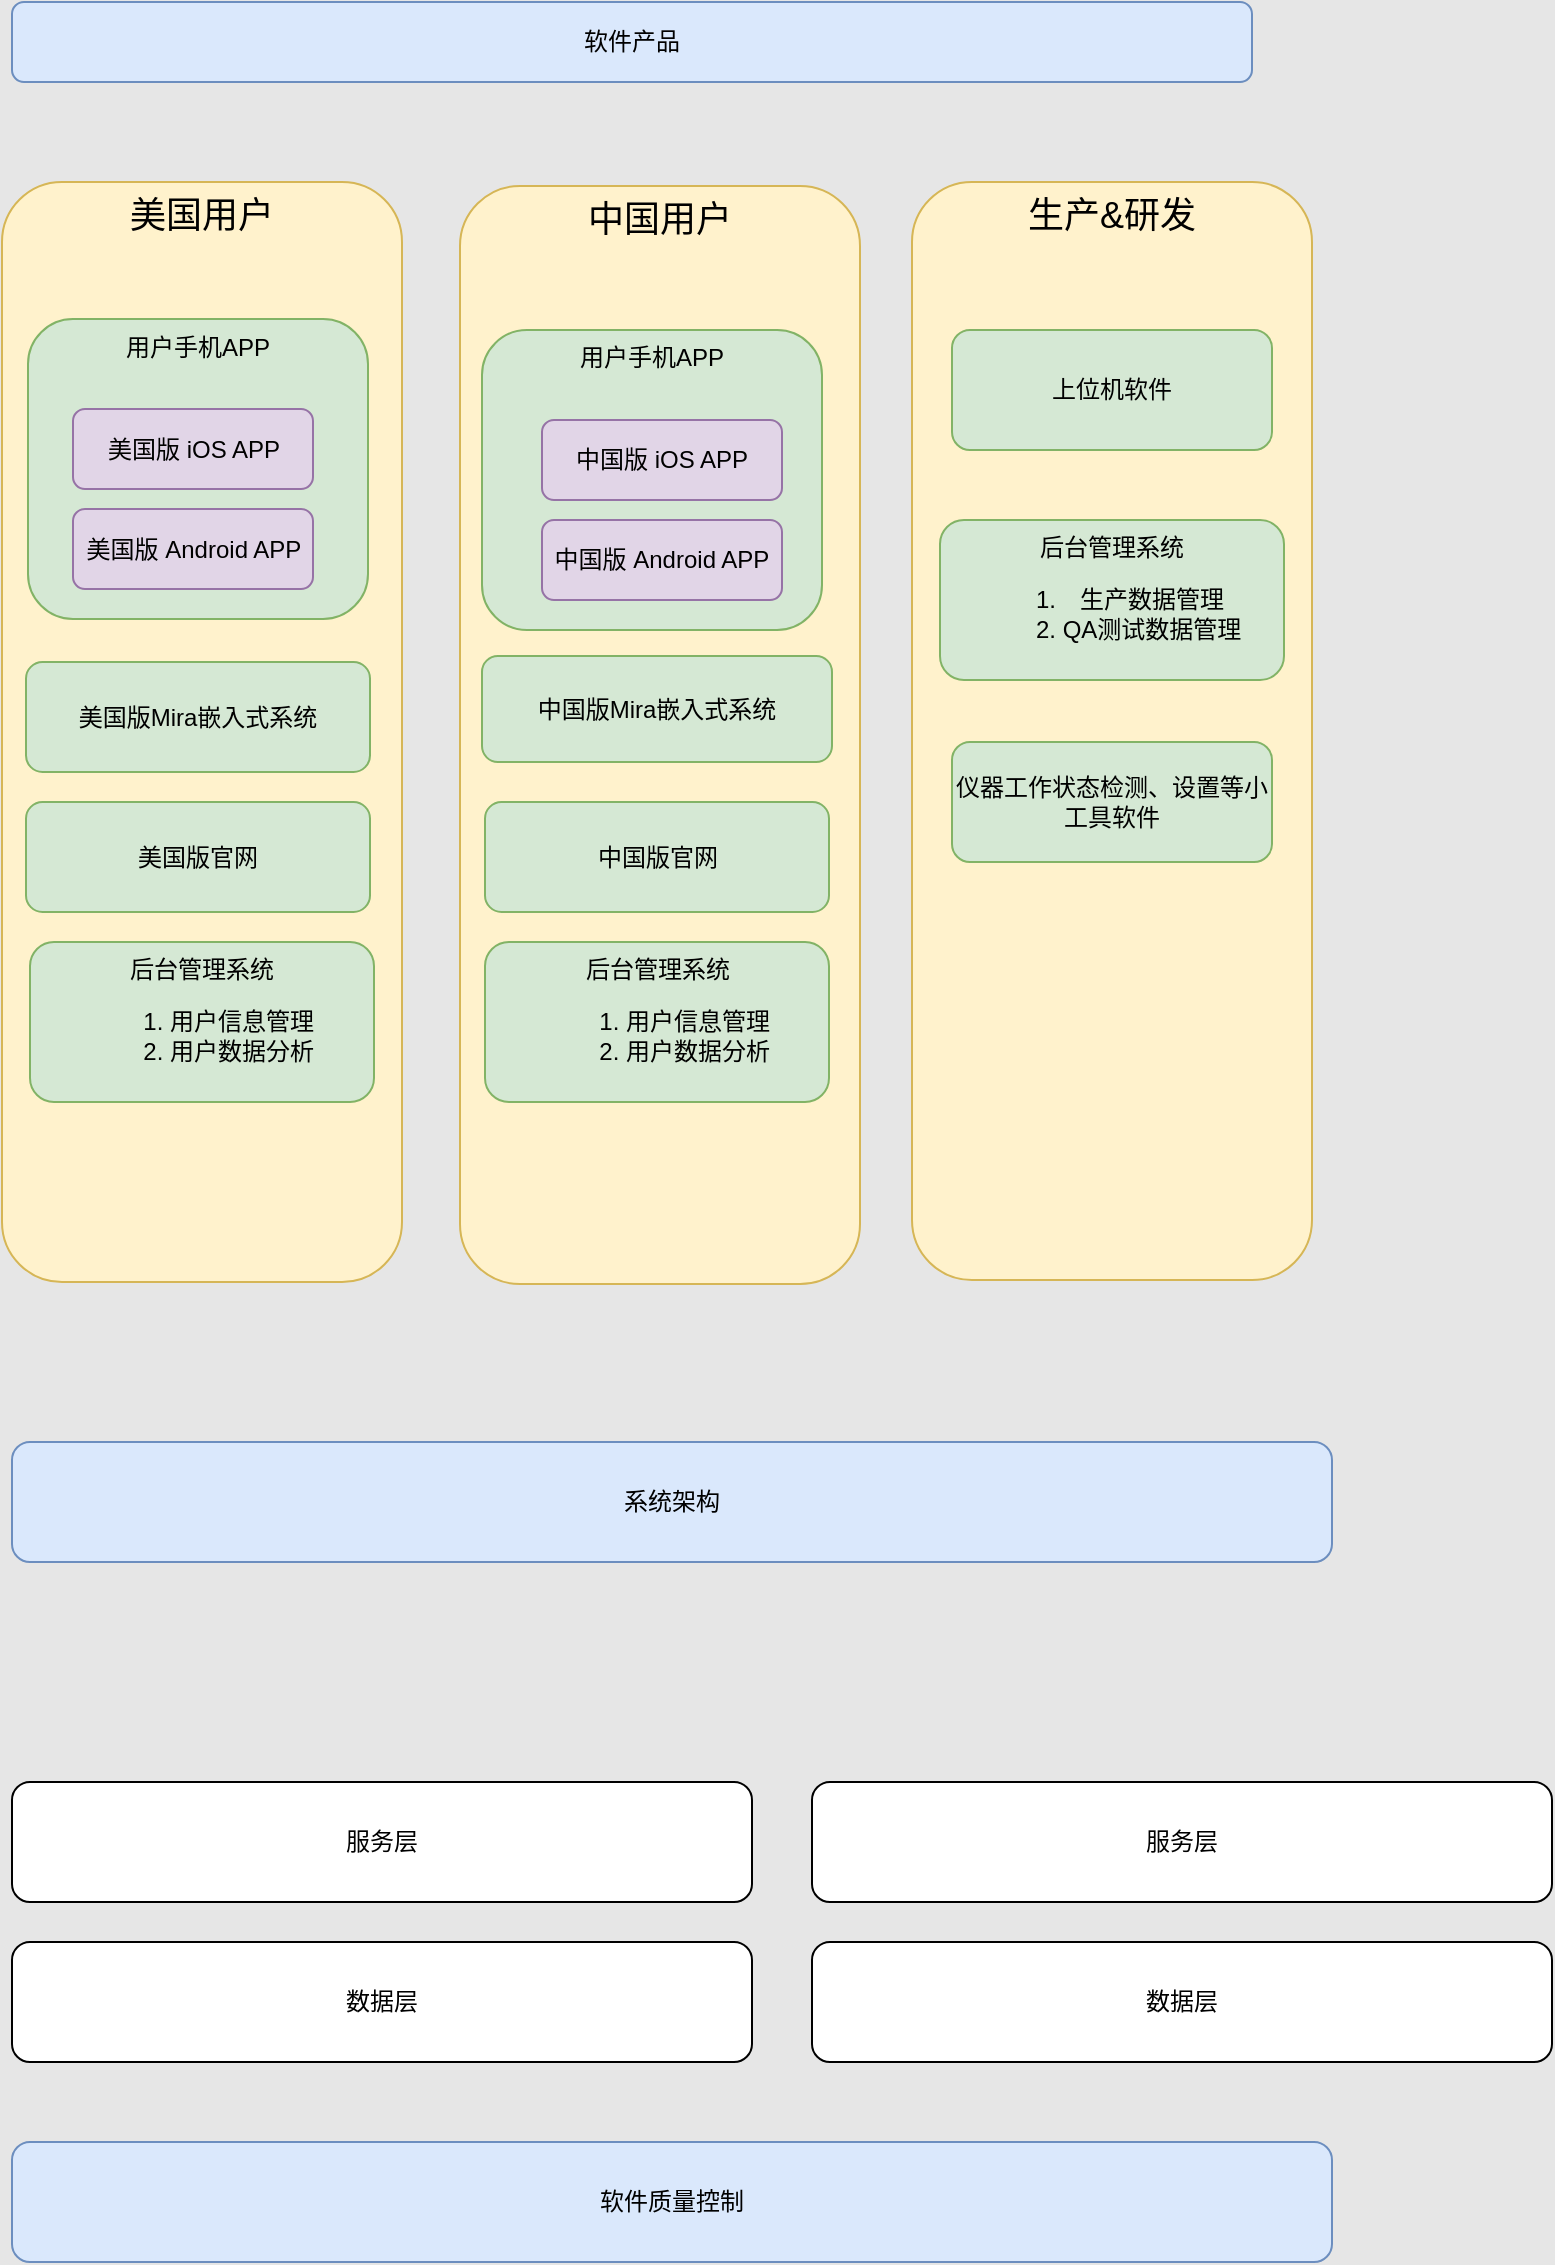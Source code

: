<mxfile version="10.5.1" type="github"><diagram id="XObeihnjIJagdVTVRIa1" name="第 1 页"><mxGraphModel dx="1015" dy="-228" grid="1" gridSize="10" guides="1" tooltips="1" connect="1" arrows="1" fold="1" page="1" pageScale="1" pageWidth="827" pageHeight="1169" background="#E6E6E6" math="0" shadow="0"><root><mxCell id="0"/><mxCell id="1" parent="0"/><mxCell id="B7sT9SbihXuZ1xSZ1FCd-13" value="美国用户" style="rounded=1;whiteSpace=wrap;html=1;fillColor=#fff2cc;strokeColor=#d6b656;verticalAlign=top;fontSize=18;" vertex="1" parent="1"><mxGeometry x="35" y="1310" width="200" height="550" as="geometry"/></mxCell><mxCell id="1zTaEgs4XXAbuq_W-WRQ-1" value="软件产品" style="rounded=1;whiteSpace=wrap;html=1;fillColor=#dae8fc;strokeColor=#6c8ebf;" parent="1" vertex="1"><mxGeometry x="40" y="1220" width="620" height="40" as="geometry"/></mxCell><mxCell id="B7sT9SbihXuZ1xSZ1FCd-1" value="用户手机APP" style="rounded=1;whiteSpace=wrap;html=1;verticalAlign=top;fillColor=#d5e8d4;strokeColor=#82b366;" vertex="1" parent="1"><mxGeometry x="48" y="1378.5" width="170" height="150" as="geometry"/></mxCell><mxCell id="B7sT9SbihXuZ1xSZ1FCd-2" value="美国版 iOS APP" style="rounded=1;whiteSpace=wrap;html=1;fillColor=#e1d5e7;strokeColor=#9673a6;" vertex="1" parent="1"><mxGeometry x="70.5" y="1423.5" width="120" height="40" as="geometry"/></mxCell><mxCell id="B7sT9SbihXuZ1xSZ1FCd-3" value="美国版 Android APP" style="rounded=1;whiteSpace=wrap;html=1;fillColor=#e1d5e7;strokeColor=#9673a6;" vertex="1" parent="1"><mxGeometry x="70.5" y="1473.5" width="120" height="40" as="geometry"/></mxCell><mxCell id="B7sT9SbihXuZ1xSZ1FCd-6" value="服务层" style="rounded=1;whiteSpace=wrap;html=1;" vertex="1" parent="1"><mxGeometry x="40" y="2110" width="370" height="60" as="geometry"/></mxCell><mxCell id="B7sT9SbihXuZ1xSZ1FCd-7" value="数据层" style="rounded=1;whiteSpace=wrap;html=1;" vertex="1" parent="1"><mxGeometry x="40" y="2190" width="370" height="60" as="geometry"/></mxCell><mxCell id="B7sT9SbihXuZ1xSZ1FCd-11" value="美国版Mira嵌入式系统" style="rounded=1;whiteSpace=wrap;html=1;fillColor=#d5e8d4;strokeColor=#82b366;" vertex="1" parent="1"><mxGeometry x="47" y="1550" width="172" height="55" as="geometry"/></mxCell><mxCell id="B7sT9SbihXuZ1xSZ1FCd-14" value="中国用户" style="rounded=1;whiteSpace=wrap;html=1;fillColor=#fff2cc;strokeColor=#d6b656;verticalAlign=top;fontSize=18;" vertex="1" parent="1"><mxGeometry x="264" y="1312" width="200" height="549" as="geometry"/></mxCell><mxCell id="B7sT9SbihXuZ1xSZ1FCd-15" value="用户手机APP" style="rounded=1;whiteSpace=wrap;html=1;verticalAlign=top;fillColor=#d5e8d4;strokeColor=#82b366;" vertex="1" parent="1"><mxGeometry x="275" y="1384" width="170" height="150" as="geometry"/></mxCell><mxCell id="B7sT9SbihXuZ1xSZ1FCd-18" value="中国版 iOS APP" style="rounded=1;whiteSpace=wrap;html=1;fillColor=#e1d5e7;strokeColor=#9673a6;" vertex="1" parent="1"><mxGeometry x="305" y="1429" width="120" height="40" as="geometry"/></mxCell><mxCell id="B7sT9SbihXuZ1xSZ1FCd-19" value="中国版 Android APP" style="rounded=1;whiteSpace=wrap;html=1;fillColor=#e1d5e7;strokeColor=#9673a6;" vertex="1" parent="1"><mxGeometry x="305" y="1479" width="120" height="40" as="geometry"/></mxCell><mxCell id="B7sT9SbihXuZ1xSZ1FCd-22" value="中国版Mira嵌入式系统" style="rounded=1;whiteSpace=wrap;html=1;fillColor=#d5e8d4;strokeColor=#82b366;" vertex="1" parent="1"><mxGeometry x="275" y="1547" width="175" height="53" as="geometry"/></mxCell><mxCell id="B7sT9SbihXuZ1xSZ1FCd-24" value="服务层" style="rounded=1;whiteSpace=wrap;html=1;" vertex="1" parent="1"><mxGeometry x="440" y="2110" width="370" height="60" as="geometry"/></mxCell><mxCell id="B7sT9SbihXuZ1xSZ1FCd-25" value="数据层" style="rounded=1;whiteSpace=wrap;html=1;" vertex="1" parent="1"><mxGeometry x="440" y="2190" width="370" height="60" as="geometry"/></mxCell><mxCell id="B7sT9SbihXuZ1xSZ1FCd-26" value="美国版官网" style="rounded=1;whiteSpace=wrap;html=1;fillColor=#d5e8d4;strokeColor=#82b366;" vertex="1" parent="1"><mxGeometry x="47" y="1620" width="172" height="55" as="geometry"/></mxCell><mxCell id="B7sT9SbihXuZ1xSZ1FCd-27" value="中国版官网" style="rounded=1;whiteSpace=wrap;html=1;fillColor=#d5e8d4;strokeColor=#82b366;" vertex="1" parent="1"><mxGeometry x="276.5" y="1620" width="172" height="55" as="geometry"/></mxCell><mxCell id="B7sT9SbihXuZ1xSZ1FCd-28" value="生产&amp;amp;研发" style="rounded=1;whiteSpace=wrap;html=1;fillColor=#fff2cc;strokeColor=#d6b656;verticalAlign=top;fontSize=18;" vertex="1" parent="1"><mxGeometry x="490" y="1310" width="200" height="549" as="geometry"/></mxCell><mxCell id="B7sT9SbihXuZ1xSZ1FCd-29" value="上位机软件" style="rounded=1;whiteSpace=wrap;html=1;fontSize=12;fillColor=#d5e8d4;strokeColor=#82b366;" vertex="1" parent="1"><mxGeometry x="510" y="1384" width="160" height="60" as="geometry"/></mxCell><mxCell id="B7sT9SbihXuZ1xSZ1FCd-30" value="后台管理系统&lt;br&gt;&lt;ol&gt;&lt;li&gt;用户信息管理&lt;br&gt;&lt;/li&gt;&lt;li&gt;用户数据分析&lt;br&gt;&lt;/li&gt;&lt;/ol&gt;" style="rounded=1;whiteSpace=wrap;html=1;fillColor=#d5e8d4;strokeColor=#82b366;" vertex="1" parent="1"><mxGeometry x="49" y="1690" width="172" height="80" as="geometry"/></mxCell><mxCell id="B7sT9SbihXuZ1xSZ1FCd-32" value="后台管理系统&lt;br&gt;&lt;ol&gt;&lt;li&gt;用户信息管理&lt;br&gt;&lt;/li&gt;&lt;li&gt;用户数据分析&lt;br&gt;&lt;/li&gt;&lt;/ol&gt;" style="rounded=1;whiteSpace=wrap;html=1;fillColor=#d5e8d4;strokeColor=#82b366;" vertex="1" parent="1"><mxGeometry x="276.5" y="1690" width="172" height="80" as="geometry"/></mxCell><mxCell id="B7sT9SbihXuZ1xSZ1FCd-33" value="系统架构" style="rounded=1;whiteSpace=wrap;html=1;fillColor=#dae8fc;strokeColor=#6c8ebf;" vertex="1" parent="1"><mxGeometry x="40" y="1940" width="660" height="60" as="geometry"/></mxCell><mxCell id="B7sT9SbihXuZ1xSZ1FCd-34" value="后台管理系统&lt;br&gt;&lt;ol&gt;&lt;li&gt;生产数据管理&lt;/li&gt;&lt;li&gt;QA测试数据管理&lt;/li&gt;&lt;/ol&gt;" style="rounded=1;whiteSpace=wrap;html=1;fillColor=#d5e8d4;strokeColor=#82b366;" vertex="1" parent="1"><mxGeometry x="504" y="1479" width="172" height="80" as="geometry"/></mxCell><mxCell id="B7sT9SbihXuZ1xSZ1FCd-35" value="软件质量控制" style="rounded=1;whiteSpace=wrap;html=1;fillColor=#dae8fc;strokeColor=#6c8ebf;" vertex="1" parent="1"><mxGeometry x="40" y="2290" width="660" height="60" as="geometry"/></mxCell><mxCell id="B7sT9SbihXuZ1xSZ1FCd-36" value="仪器工作状态检测、设置等小工具软件" style="rounded=1;whiteSpace=wrap;html=1;fontSize=12;fillColor=#d5e8d4;strokeColor=#82b366;" vertex="1" parent="1"><mxGeometry x="510" y="1590" width="160" height="60" as="geometry"/></mxCell></root></mxGraphModel></diagram></mxfile>